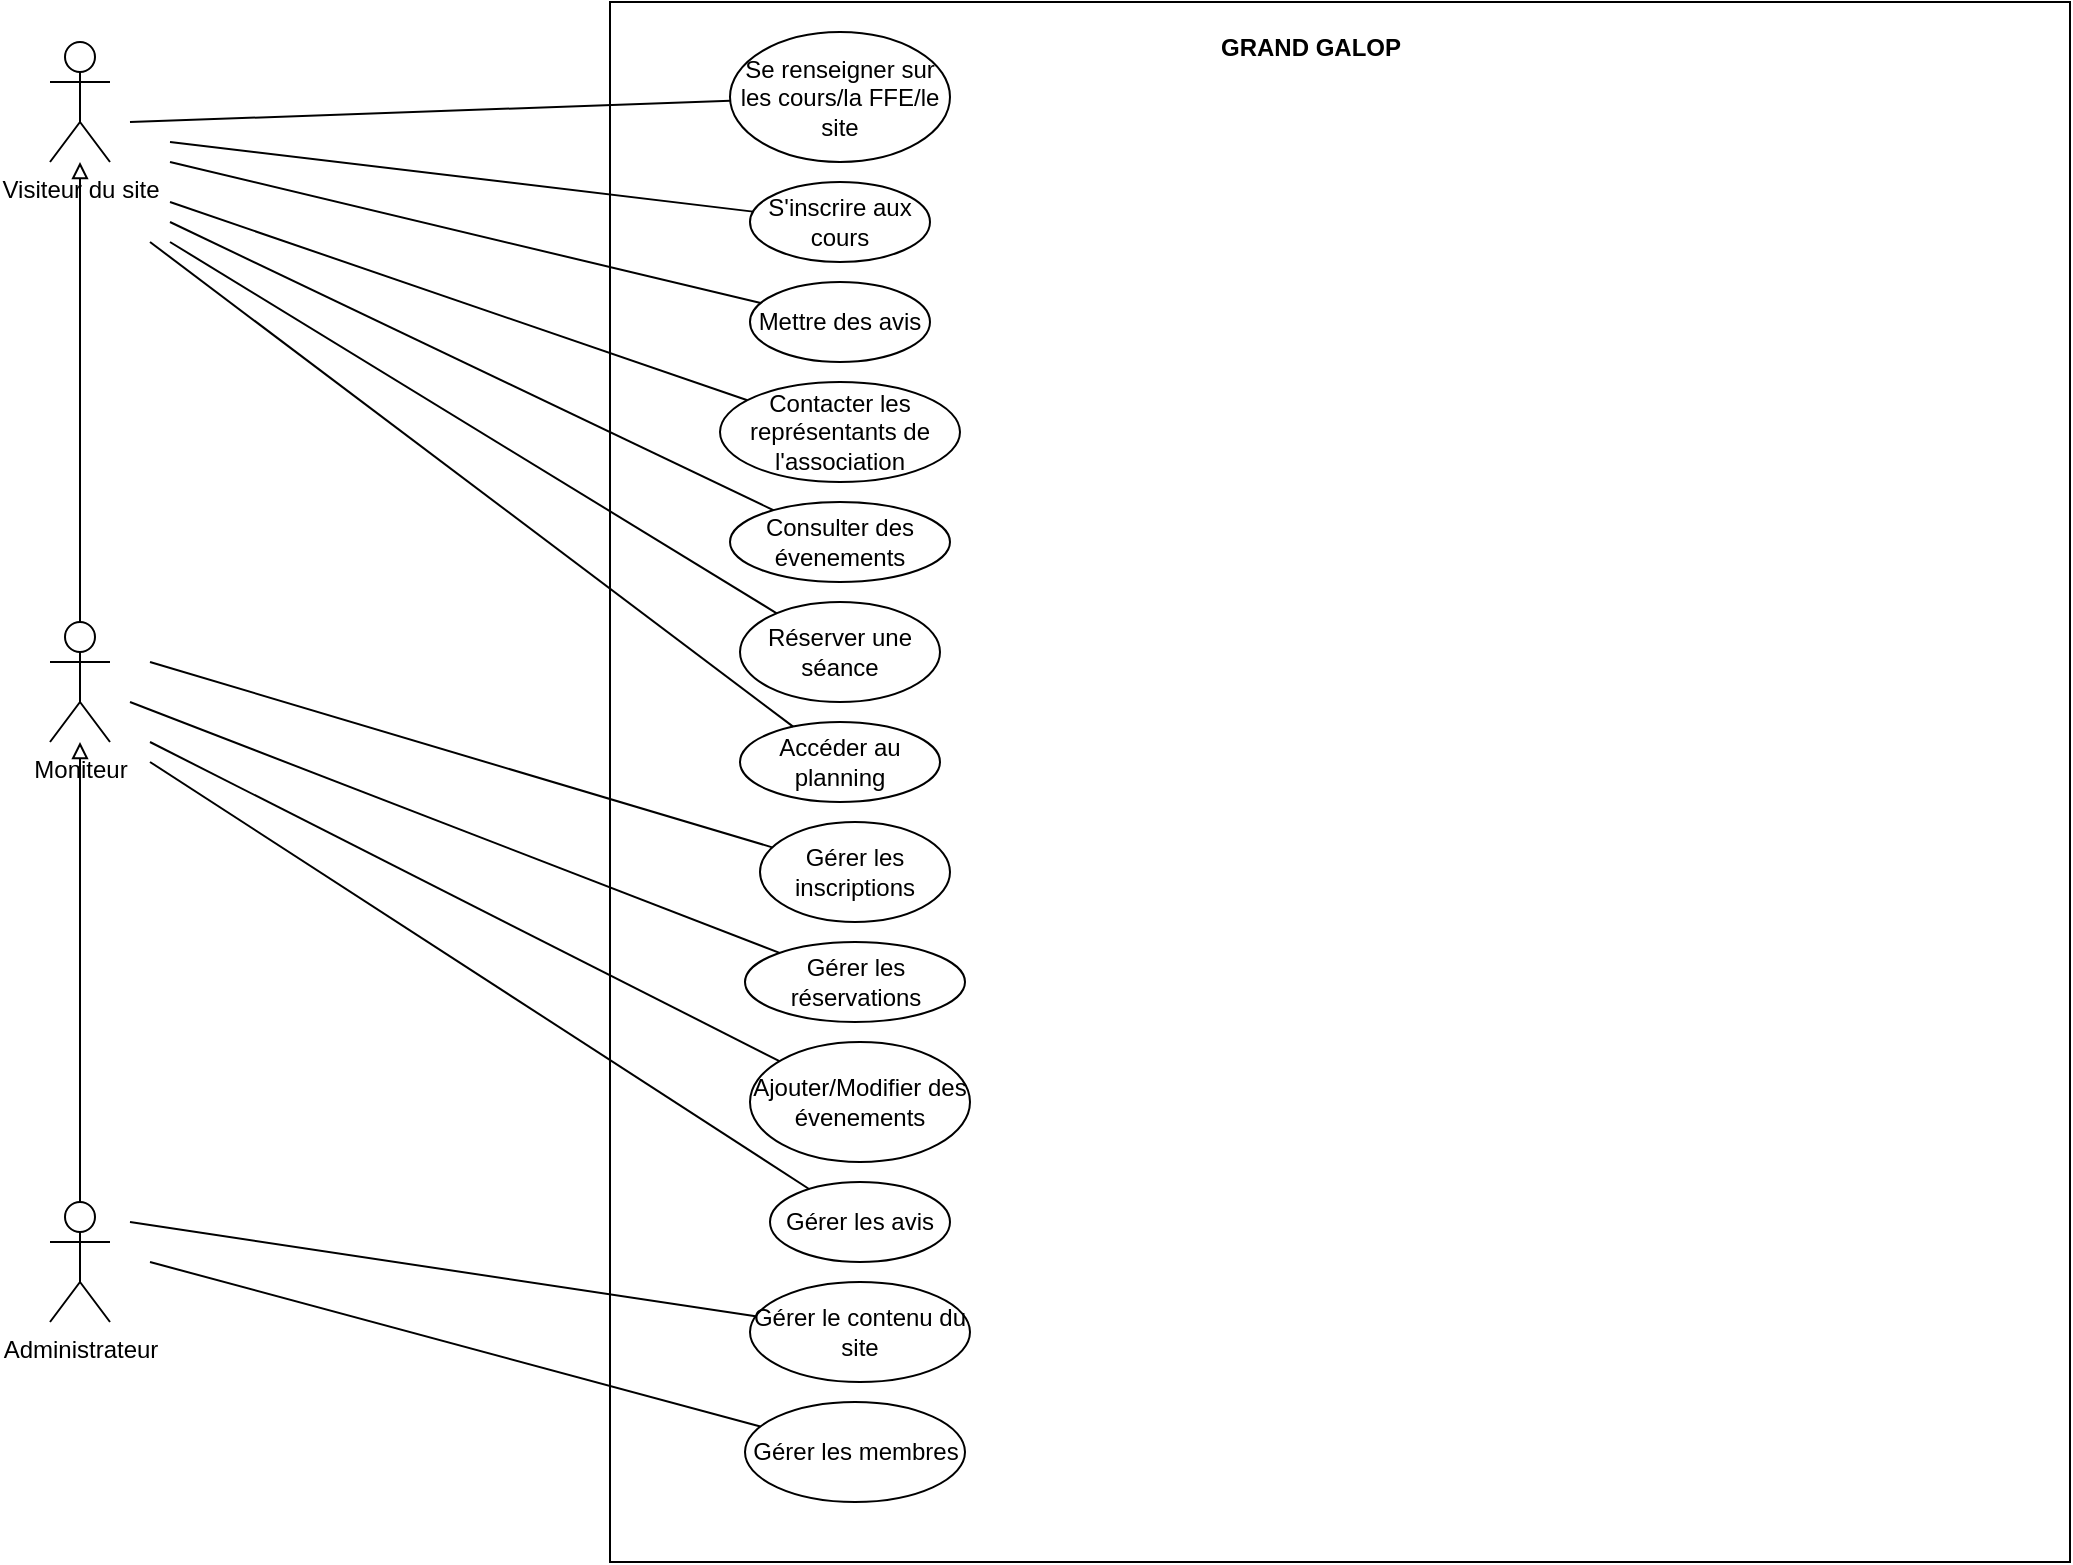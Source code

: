 <mxfile version="24.7.14">
  <diagram name="Page-1" id="hJJK2h_kjvJOJQr3A6sq">
    <mxGraphModel dx="1909" dy="1238" grid="1" gridSize="10" guides="1" tooltips="1" connect="1" arrows="1" fold="1" page="0" pageScale="1" pageWidth="827" pageHeight="1169" math="0" shadow="0">
      <root>
        <mxCell id="0" />
        <mxCell id="1" parent="0" />
        <mxCell id="0vR4UyQNZ9_AJ1gD57_v-2" value="&lt;div&gt;Visiteur du site&lt;/div&gt;&lt;div&gt;&lt;br&gt;&lt;/div&gt;" style="shape=umlActor;verticalLabelPosition=bottom;verticalAlign=top;html=1;" vertex="1" parent="1">
          <mxGeometry x="-40" y="10" width="30" height="60" as="geometry" />
        </mxCell>
        <mxCell id="0vR4UyQNZ9_AJ1gD57_v-9" style="edgeStyle=orthogonalEdgeStyle;rounded=0;orthogonalLoop=1;jettySize=auto;html=1;endArrow=block;endFill=0;" edge="1" parent="1" source="0vR4UyQNZ9_AJ1gD57_v-4" target="0vR4UyQNZ9_AJ1gD57_v-2">
          <mxGeometry relative="1" as="geometry" />
        </mxCell>
        <mxCell id="0vR4UyQNZ9_AJ1gD57_v-4" value="&lt;div&gt;Moniteur&lt;/div&gt;&lt;div&gt;&lt;br&gt;&lt;/div&gt;" style="shape=umlActor;verticalLabelPosition=bottom;verticalAlign=top;html=1;" vertex="1" parent="1">
          <mxGeometry x="-40" y="300" width="30" height="60" as="geometry" />
        </mxCell>
        <mxCell id="0vR4UyQNZ9_AJ1gD57_v-10" style="edgeStyle=orthogonalEdgeStyle;rounded=0;orthogonalLoop=1;jettySize=auto;html=1;exitX=0.5;exitY=0;exitDx=0;exitDy=0;exitPerimeter=0;endArrow=block;endFill=0;" edge="1" parent="1" source="0vR4UyQNZ9_AJ1gD57_v-8" target="0vR4UyQNZ9_AJ1gD57_v-4">
          <mxGeometry relative="1" as="geometry" />
        </mxCell>
        <mxCell id="0vR4UyQNZ9_AJ1gD57_v-8" value="&lt;div&gt;Administrateur&lt;/div&gt;&lt;div&gt;&lt;br&gt;&lt;/div&gt;" style="shape=umlActor;verticalLabelPosition=bottom;verticalAlign=top;html=1;" vertex="1" parent="1">
          <mxGeometry x="-40" y="590" width="30" height="60" as="geometry" />
        </mxCell>
        <mxCell id="0vR4UyQNZ9_AJ1gD57_v-11" value="" style="html=1;whiteSpace=wrap;" vertex="1" parent="1">
          <mxGeometry x="240" y="-10" width="730" height="780" as="geometry" />
        </mxCell>
        <mxCell id="0vR4UyQNZ9_AJ1gD57_v-12" value="&lt;div&gt;Se renseigner sur les cours/la FFE/le site&lt;/div&gt;" style="ellipse;whiteSpace=wrap;html=1;" vertex="1" parent="1">
          <mxGeometry x="300" y="5" width="110" height="65" as="geometry" />
        </mxCell>
        <mxCell id="0vR4UyQNZ9_AJ1gD57_v-13" value="GRAND GALOP" style="text;align=center;fontStyle=1;verticalAlign=middle;spacingLeft=3;spacingRight=3;strokeColor=none;rotatable=0;points=[[0,0.5],[1,0.5]];portConstraint=eastwest;html=1;" vertex="1" parent="1">
          <mxGeometry x="550" width="80" height="26" as="geometry" />
        </mxCell>
        <mxCell id="0vR4UyQNZ9_AJ1gD57_v-14" value="S&#39;inscrire aux cours" style="ellipse;whiteSpace=wrap;html=1;" vertex="1" parent="1">
          <mxGeometry x="310" y="80" width="90" height="40" as="geometry" />
        </mxCell>
        <mxCell id="0vR4UyQNZ9_AJ1gD57_v-15" value="Réserver une séance" style="ellipse;whiteSpace=wrap;html=1;" vertex="1" parent="1">
          <mxGeometry x="305" y="290" width="100" height="50" as="geometry" />
        </mxCell>
        <mxCell id="0vR4UyQNZ9_AJ1gD57_v-16" value="Mettre des avis" style="ellipse;whiteSpace=wrap;html=1;" vertex="1" parent="1">
          <mxGeometry x="310" y="130" width="90" height="40" as="geometry" />
        </mxCell>
        <mxCell id="0vR4UyQNZ9_AJ1gD57_v-17" value="Consulter des évenements" style="ellipse;whiteSpace=wrap;html=1;" vertex="1" parent="1">
          <mxGeometry x="300" y="240" width="110" height="40" as="geometry" />
        </mxCell>
        <mxCell id="0vR4UyQNZ9_AJ1gD57_v-18" value="Accéder au planning " style="ellipse;whiteSpace=wrap;html=1;" vertex="1" parent="1">
          <mxGeometry x="305" y="350" width="100" height="40" as="geometry" />
        </mxCell>
        <mxCell id="0vR4UyQNZ9_AJ1gD57_v-19" value="Contacter les représentants de l&#39;association" style="ellipse;whiteSpace=wrap;html=1;" vertex="1" parent="1">
          <mxGeometry x="295" y="180" width="120" height="50" as="geometry" />
        </mxCell>
        <mxCell id="0vR4UyQNZ9_AJ1gD57_v-20" value="Gérer les inscriptions" style="ellipse;whiteSpace=wrap;html=1;" vertex="1" parent="1">
          <mxGeometry x="315" y="400" width="95" height="50" as="geometry" />
        </mxCell>
        <mxCell id="0vR4UyQNZ9_AJ1gD57_v-21" value="Gérer les réservations" style="ellipse;whiteSpace=wrap;html=1;" vertex="1" parent="1">
          <mxGeometry x="307.5" y="460" width="110" height="40" as="geometry" />
        </mxCell>
        <mxCell id="0vR4UyQNZ9_AJ1gD57_v-22" value="Gérer les avis" style="ellipse;whiteSpace=wrap;html=1;" vertex="1" parent="1">
          <mxGeometry x="320" y="580" width="90" height="40" as="geometry" />
        </mxCell>
        <mxCell id="0vR4UyQNZ9_AJ1gD57_v-23" value="Ajouter/Modifier des évenements" style="ellipse;whiteSpace=wrap;html=1;" vertex="1" parent="1">
          <mxGeometry x="310" y="510" width="110" height="60" as="geometry" />
        </mxCell>
        <mxCell id="0vR4UyQNZ9_AJ1gD57_v-24" value="Gérer le contenu du site" style="ellipse;whiteSpace=wrap;html=1;" vertex="1" parent="1">
          <mxGeometry x="310" y="630" width="110" height="50" as="geometry" />
        </mxCell>
        <mxCell id="0vR4UyQNZ9_AJ1gD57_v-25" value="Gérer les membres" style="ellipse;whiteSpace=wrap;html=1;" vertex="1" parent="1">
          <mxGeometry x="307.5" y="690" width="110" height="50" as="geometry" />
        </mxCell>
        <mxCell id="0vR4UyQNZ9_AJ1gD57_v-30" value="" style="endArrow=none;html=1;rounded=0;" edge="1" parent="1" target="0vR4UyQNZ9_AJ1gD57_v-12">
          <mxGeometry width="50" height="50" relative="1" as="geometry">
            <mxPoint y="50" as="sourcePoint" />
            <mxPoint x="110" y="40" as="targetPoint" />
          </mxGeometry>
        </mxCell>
        <mxCell id="0vR4UyQNZ9_AJ1gD57_v-31" value="" style="endArrow=none;html=1;rounded=0;" edge="1" parent="1" target="0vR4UyQNZ9_AJ1gD57_v-14">
          <mxGeometry width="50" height="50" relative="1" as="geometry">
            <mxPoint x="20" y="60" as="sourcePoint" />
            <mxPoint x="90" y="90" as="targetPoint" />
          </mxGeometry>
        </mxCell>
        <mxCell id="0vR4UyQNZ9_AJ1gD57_v-32" value="" style="endArrow=none;html=1;rounded=0;" edge="1" parent="1" target="0vR4UyQNZ9_AJ1gD57_v-19">
          <mxGeometry width="50" height="50" relative="1" as="geometry">
            <mxPoint x="20" y="90" as="sourcePoint" />
            <mxPoint x="110" y="100" as="targetPoint" />
          </mxGeometry>
        </mxCell>
        <mxCell id="0vR4UyQNZ9_AJ1gD57_v-33" value="" style="endArrow=none;html=1;rounded=0;" edge="1" parent="1" source="0vR4UyQNZ9_AJ1gD57_v-17">
          <mxGeometry width="50" height="50" relative="1" as="geometry">
            <mxPoint x="30" y="240" as="sourcePoint" />
            <mxPoint x="20" y="100" as="targetPoint" />
          </mxGeometry>
        </mxCell>
        <mxCell id="0vR4UyQNZ9_AJ1gD57_v-34" value="" style="endArrow=none;html=1;rounded=0;" edge="1" parent="1" target="0vR4UyQNZ9_AJ1gD57_v-15">
          <mxGeometry width="50" height="50" relative="1" as="geometry">
            <mxPoint x="20" y="110" as="sourcePoint" />
            <mxPoint x="160" y="200" as="targetPoint" />
          </mxGeometry>
        </mxCell>
        <mxCell id="0vR4UyQNZ9_AJ1gD57_v-35" value="" style="endArrow=none;html=1;rounded=0;" edge="1" parent="1" target="0vR4UyQNZ9_AJ1gD57_v-16">
          <mxGeometry width="50" height="50" relative="1" as="geometry">
            <mxPoint x="20" y="70" as="sourcePoint" />
            <mxPoint x="190" y="70" as="targetPoint" />
          </mxGeometry>
        </mxCell>
        <mxCell id="0vR4UyQNZ9_AJ1gD57_v-36" value="" style="endArrow=none;html=1;rounded=0;" edge="1" parent="1" target="0vR4UyQNZ9_AJ1gD57_v-18">
          <mxGeometry width="50" height="50" relative="1" as="geometry">
            <mxPoint x="10" y="110" as="sourcePoint" />
            <mxPoint x="200" y="240" as="targetPoint" />
          </mxGeometry>
        </mxCell>
        <mxCell id="0vR4UyQNZ9_AJ1gD57_v-37" value="" style="endArrow=none;html=1;rounded=0;" edge="1" parent="1" target="0vR4UyQNZ9_AJ1gD57_v-21">
          <mxGeometry width="50" height="50" relative="1" as="geometry">
            <mxPoint y="340" as="sourcePoint" />
            <mxPoint x="70" y="355" as="targetPoint" />
          </mxGeometry>
        </mxCell>
        <mxCell id="0vR4UyQNZ9_AJ1gD57_v-38" value="" style="endArrow=none;html=1;rounded=0;" edge="1" parent="1" target="0vR4UyQNZ9_AJ1gD57_v-23">
          <mxGeometry width="50" height="50" relative="1" as="geometry">
            <mxPoint x="10" y="360" as="sourcePoint" />
            <mxPoint x="110" y="370" as="targetPoint" />
          </mxGeometry>
        </mxCell>
        <mxCell id="0vR4UyQNZ9_AJ1gD57_v-39" value="" style="endArrow=none;html=1;rounded=0;" edge="1" parent="1" target="0vR4UyQNZ9_AJ1gD57_v-22">
          <mxGeometry width="50" height="50" relative="1" as="geometry">
            <mxPoint x="10" y="370" as="sourcePoint" />
            <mxPoint x="170" y="470" as="targetPoint" />
          </mxGeometry>
        </mxCell>
        <mxCell id="0vR4UyQNZ9_AJ1gD57_v-40" value="" style="endArrow=none;html=1;rounded=0;" edge="1" parent="1" target="0vR4UyQNZ9_AJ1gD57_v-20">
          <mxGeometry width="50" height="50" relative="1" as="geometry">
            <mxPoint x="10" y="320" as="sourcePoint" />
            <mxPoint x="150" y="300" as="targetPoint" />
          </mxGeometry>
        </mxCell>
        <mxCell id="0vR4UyQNZ9_AJ1gD57_v-41" value="" style="endArrow=none;html=1;rounded=0;" edge="1" parent="1" target="0vR4UyQNZ9_AJ1gD57_v-24">
          <mxGeometry width="50" height="50" relative="1" as="geometry">
            <mxPoint y="600" as="sourcePoint" />
            <mxPoint x="80" y="500" as="targetPoint" />
          </mxGeometry>
        </mxCell>
        <mxCell id="0vR4UyQNZ9_AJ1gD57_v-42" value="" style="endArrow=none;html=1;rounded=0;" edge="1" parent="1" target="0vR4UyQNZ9_AJ1gD57_v-25">
          <mxGeometry width="50" height="50" relative="1" as="geometry">
            <mxPoint x="10" y="620" as="sourcePoint" />
            <mxPoint x="120" y="610" as="targetPoint" />
          </mxGeometry>
        </mxCell>
      </root>
    </mxGraphModel>
  </diagram>
</mxfile>
